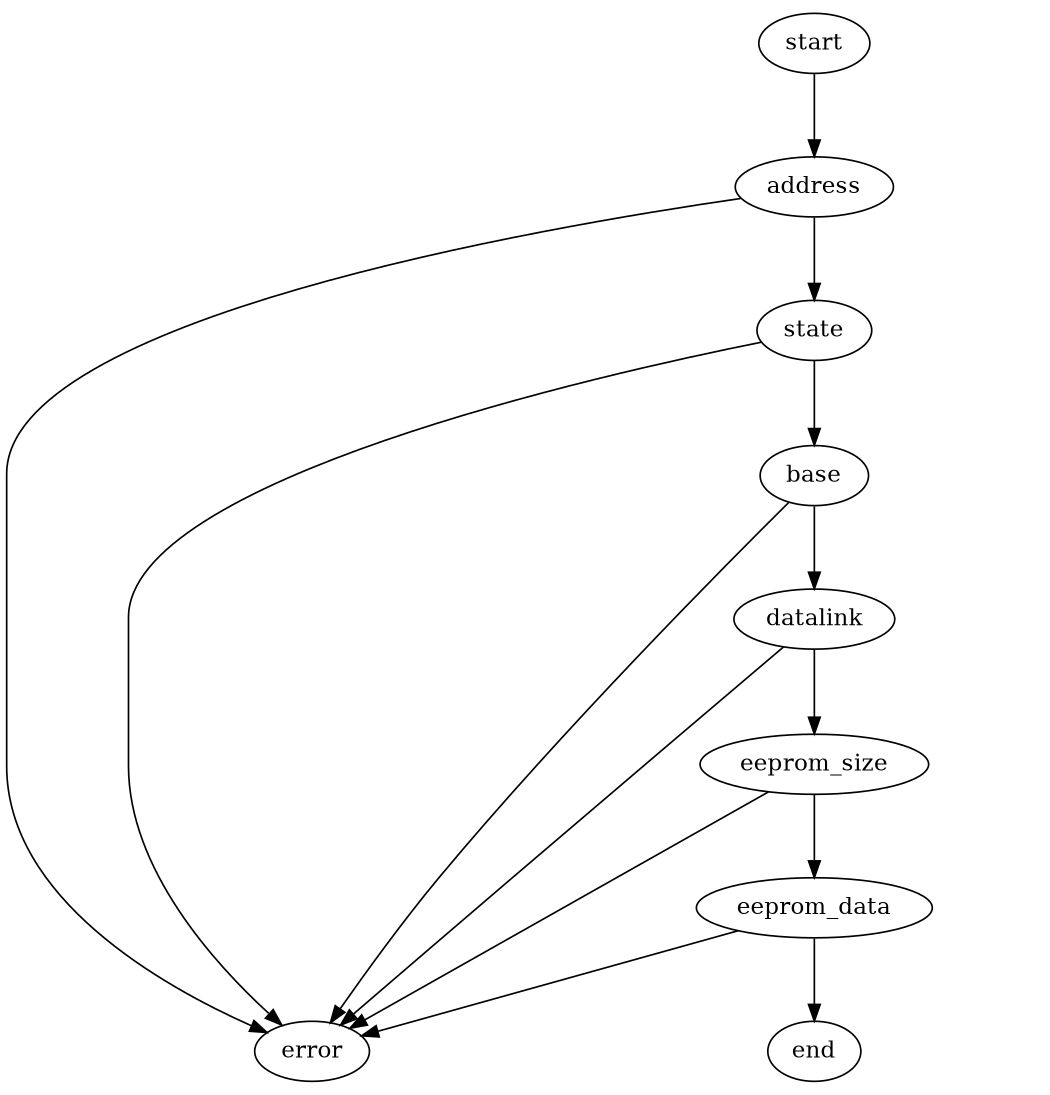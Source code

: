 
/* $Id$ */

digraph slavescan {
    size="7,9"
    center=1
	ratio=fill

    start -> address [weight=10]

    address -> error
    address -> state [weight=10]

    state -> error
    state -> base [weight=10]

    base -> error
    base -> datalink [weight=10]

    datalink -> error
    datalink -> eeprom_size [weight=10]

    eeprom_size -> error
    eeprom_size -> eeprom_data [weight=10]

    eeprom_data -> error
    eeprom_data -> end [weight=10]
}
